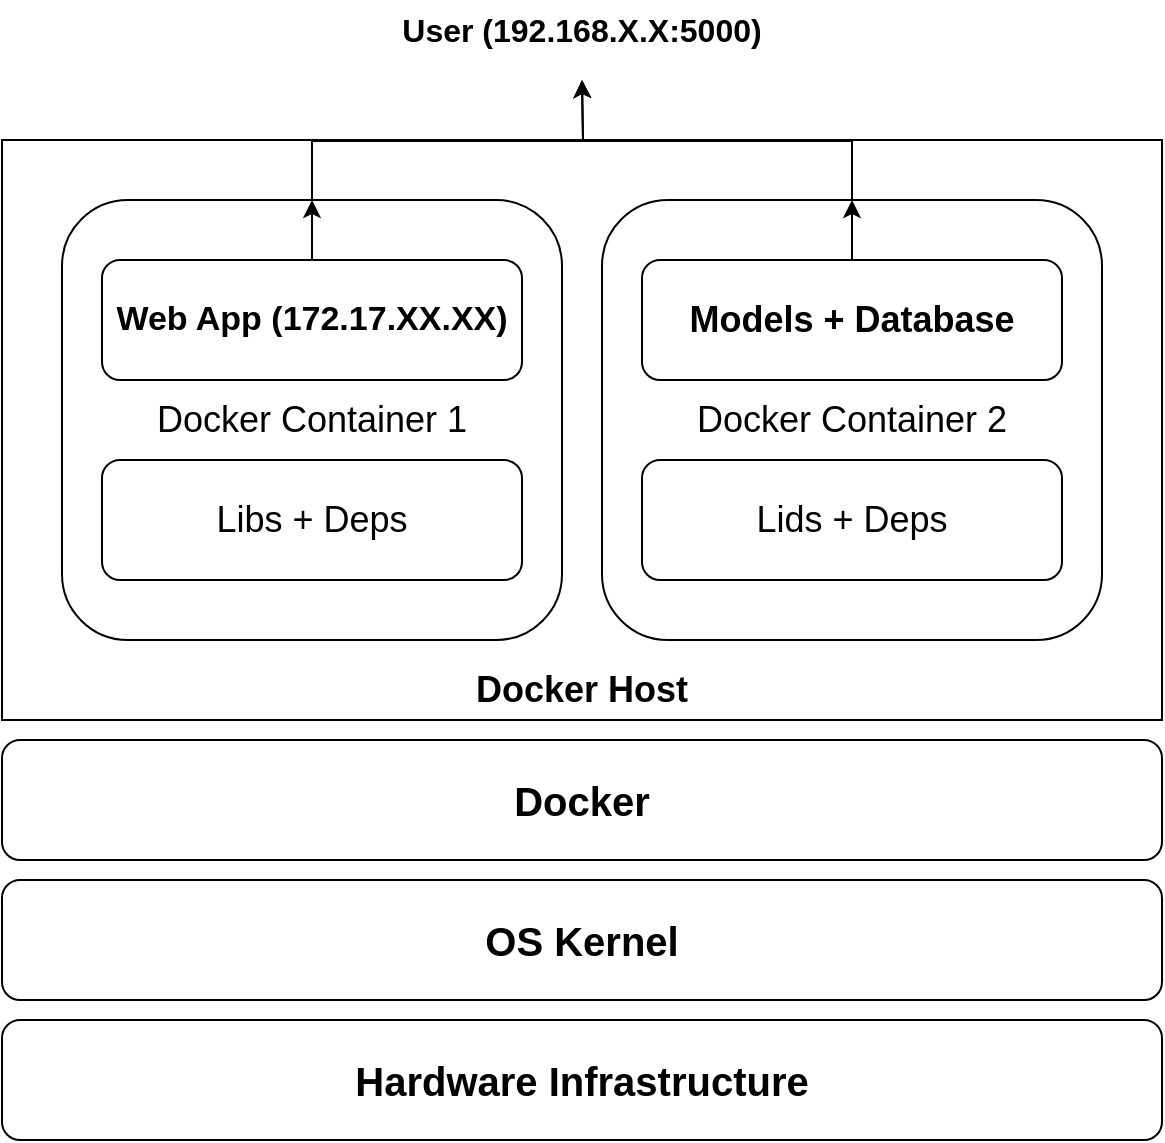 <mxfile version="24.7.17">
  <diagram name="Page-1" id="aWbCx65DPefnnPEab3dw">
    <mxGraphModel dx="1434" dy="905" grid="1" gridSize="10" guides="1" tooltips="1" connect="1" arrows="1" fold="1" page="1" pageScale="1" pageWidth="850" pageHeight="1100" math="0" shadow="0">
      <root>
        <mxCell id="0" />
        <mxCell id="1" parent="0" />
        <mxCell id="adn1gvlPgBII5tQaNRbf-3" value="Docker" style="rounded=1;whiteSpace=wrap;html=1;fontSize=20;fontStyle=1" vertex="1" parent="1">
          <mxGeometry x="180" y="390" width="580" height="60" as="geometry" />
        </mxCell>
        <mxCell id="adn1gvlPgBII5tQaNRbf-4" value="OS Kernel" style="rounded=1;whiteSpace=wrap;html=1;fontSize=20;fontStyle=1" vertex="1" parent="1">
          <mxGeometry x="180" y="460" width="580" height="60" as="geometry" />
        </mxCell>
        <mxCell id="adn1gvlPgBII5tQaNRbf-5" value="Hardware Infrastructure" style="rounded=1;whiteSpace=wrap;html=1;fontSize=20;fontStyle=1" vertex="1" parent="1">
          <mxGeometry x="180" y="530" width="580" height="60" as="geometry" />
        </mxCell>
        <mxCell id="adn1gvlPgBII5tQaNRbf-10" value="" style="rounded=0;whiteSpace=wrap;html=1;" vertex="1" parent="1">
          <mxGeometry x="180" y="90" width="580" height="290" as="geometry" />
        </mxCell>
        <mxCell id="adn1gvlPgBII5tQaNRbf-20" style="edgeStyle=orthogonalEdgeStyle;rounded=0;orthogonalLoop=1;jettySize=auto;html=1;exitX=0.5;exitY=0;exitDx=0;exitDy=0;" edge="1" parent="1" source="adn1gvlPgBII5tQaNRbf-11">
          <mxGeometry relative="1" as="geometry">
            <mxPoint x="470" y="60" as="targetPoint" />
          </mxGeometry>
        </mxCell>
        <mxCell id="adn1gvlPgBII5tQaNRbf-11" value="Docker Container 1" style="rounded=1;whiteSpace=wrap;html=1;fontSize=18;" vertex="1" parent="1">
          <mxGeometry x="210" y="120" width="250" height="220" as="geometry" />
        </mxCell>
        <mxCell id="adn1gvlPgBII5tQaNRbf-23" style="edgeStyle=orthogonalEdgeStyle;rounded=0;orthogonalLoop=1;jettySize=auto;html=1;exitX=0.5;exitY=0;exitDx=0;exitDy=0;" edge="1" parent="1" source="adn1gvlPgBII5tQaNRbf-12">
          <mxGeometry relative="1" as="geometry">
            <mxPoint x="470" y="60" as="targetPoint" />
          </mxGeometry>
        </mxCell>
        <mxCell id="adn1gvlPgBII5tQaNRbf-12" value="Docker Container 2" style="rounded=1;whiteSpace=wrap;html=1;fontSize=18;" vertex="1" parent="1">
          <mxGeometry x="480" y="120" width="250" height="220" as="geometry" />
        </mxCell>
        <mxCell id="adn1gvlPgBII5tQaNRbf-21" style="edgeStyle=orthogonalEdgeStyle;rounded=0;orthogonalLoop=1;jettySize=auto;html=1;exitX=0.5;exitY=0;exitDx=0;exitDy=0;" edge="1" parent="1" source="adn1gvlPgBII5tQaNRbf-14">
          <mxGeometry relative="1" as="geometry">
            <mxPoint x="335" y="120" as="targetPoint" />
          </mxGeometry>
        </mxCell>
        <mxCell id="adn1gvlPgBII5tQaNRbf-14" value="Web App (172.17.XX.XX)" style="rounded=1;whiteSpace=wrap;html=1;fontSize=17;fontStyle=1" vertex="1" parent="1">
          <mxGeometry x="230" y="150" width="210" height="60" as="geometry" />
        </mxCell>
        <mxCell id="adn1gvlPgBII5tQaNRbf-15" value="Libs + Deps" style="rounded=1;whiteSpace=wrap;html=1;fontSize=18;" vertex="1" parent="1">
          <mxGeometry x="230" y="250" width="210" height="60" as="geometry" />
        </mxCell>
        <mxCell id="adn1gvlPgBII5tQaNRbf-24" style="edgeStyle=orthogonalEdgeStyle;rounded=0;orthogonalLoop=1;jettySize=auto;html=1;exitX=0.5;exitY=0;exitDx=0;exitDy=0;entryX=0.5;entryY=0;entryDx=0;entryDy=0;" edge="1" parent="1" source="adn1gvlPgBII5tQaNRbf-16" target="adn1gvlPgBII5tQaNRbf-12">
          <mxGeometry relative="1" as="geometry" />
        </mxCell>
        <mxCell id="adn1gvlPgBII5tQaNRbf-16" value="Models + Database" style="rounded=1;whiteSpace=wrap;html=1;fontSize=18;fontStyle=1" vertex="1" parent="1">
          <mxGeometry x="500" y="150" width="210" height="60" as="geometry" />
        </mxCell>
        <mxCell id="adn1gvlPgBII5tQaNRbf-17" value="Lids + Deps" style="rounded=1;whiteSpace=wrap;html=1;fontSize=18;" vertex="1" parent="1">
          <mxGeometry x="500" y="250" width="210" height="60" as="geometry" />
        </mxCell>
        <mxCell id="adn1gvlPgBII5tQaNRbf-25" value="User (192.168.X.X:5000)" style="text;html=1;align=center;verticalAlign=middle;whiteSpace=wrap;rounded=0;fontSize=16;fontStyle=1" vertex="1" parent="1">
          <mxGeometry x="370" y="20" width="200" height="30" as="geometry" />
        </mxCell>
        <mxCell id="adn1gvlPgBII5tQaNRbf-27" value="Docker Host" style="text;html=1;align=center;verticalAlign=middle;whiteSpace=wrap;rounded=0;fontSize=18;fontStyle=1" vertex="1" parent="1">
          <mxGeometry x="385" y="350" width="170" height="30" as="geometry" />
        </mxCell>
      </root>
    </mxGraphModel>
  </diagram>
</mxfile>
